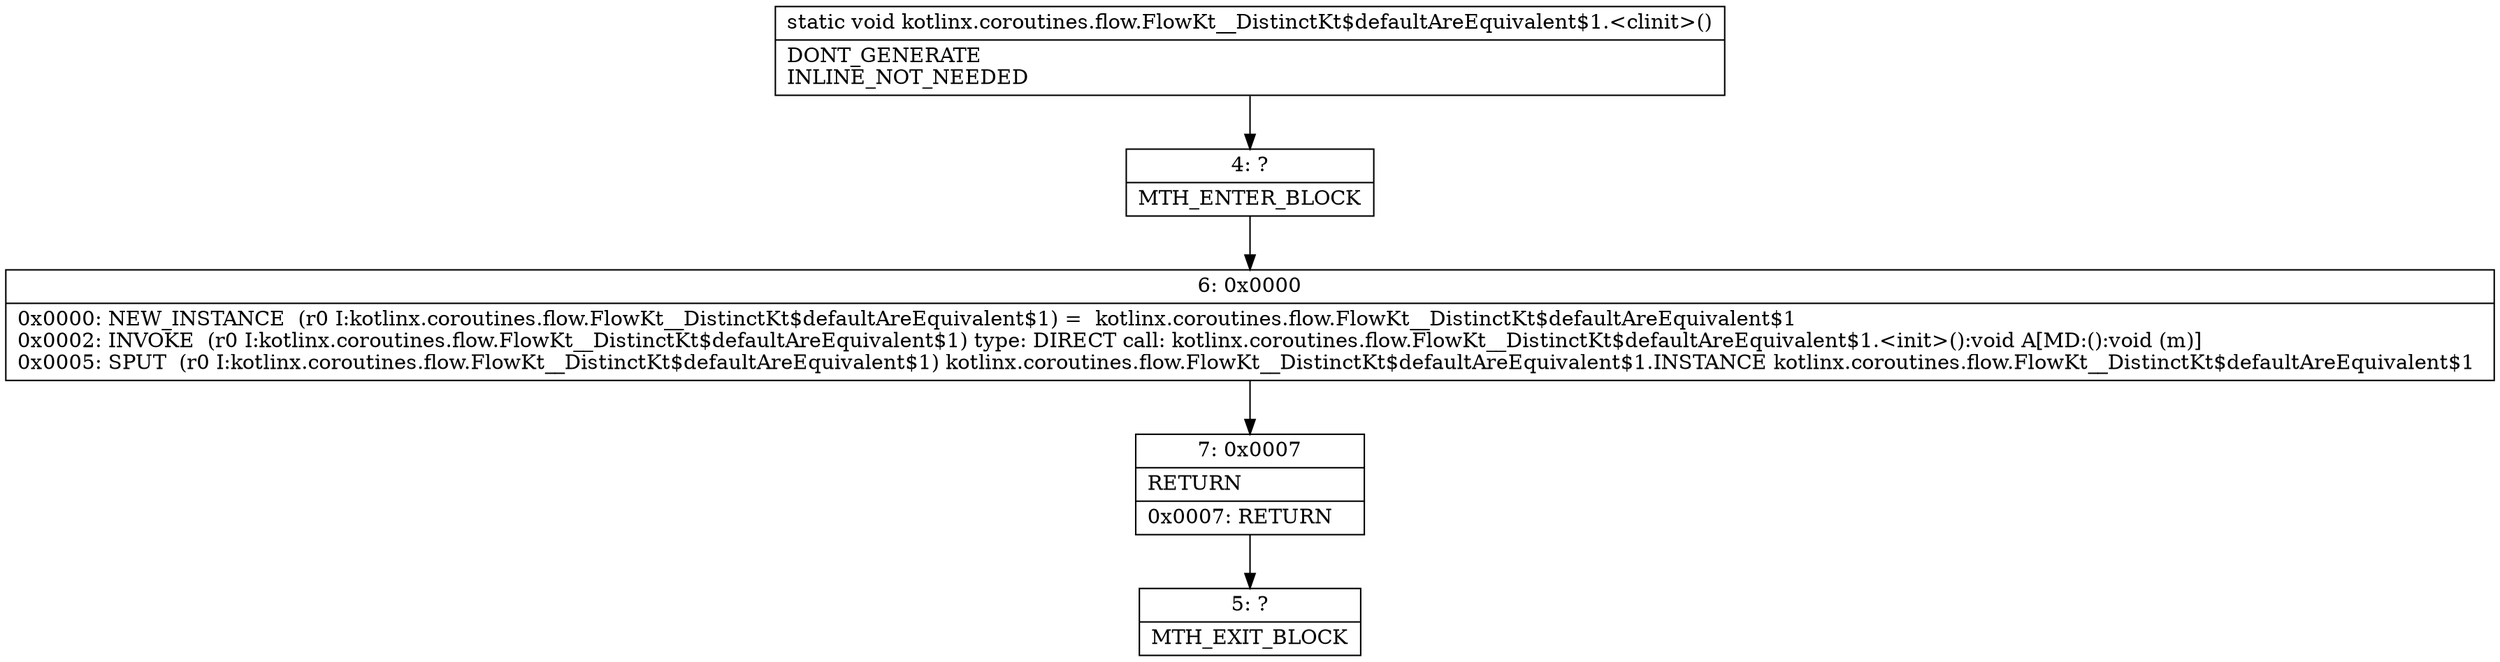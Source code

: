 digraph "CFG forkotlinx.coroutines.flow.FlowKt__DistinctKt$defaultAreEquivalent$1.\<clinit\>()V" {
Node_4 [shape=record,label="{4\:\ ?|MTH_ENTER_BLOCK\l}"];
Node_6 [shape=record,label="{6\:\ 0x0000|0x0000: NEW_INSTANCE  (r0 I:kotlinx.coroutines.flow.FlowKt__DistinctKt$defaultAreEquivalent$1) =  kotlinx.coroutines.flow.FlowKt__DistinctKt$defaultAreEquivalent$1 \l0x0002: INVOKE  (r0 I:kotlinx.coroutines.flow.FlowKt__DistinctKt$defaultAreEquivalent$1) type: DIRECT call: kotlinx.coroutines.flow.FlowKt__DistinctKt$defaultAreEquivalent$1.\<init\>():void A[MD:():void (m)]\l0x0005: SPUT  (r0 I:kotlinx.coroutines.flow.FlowKt__DistinctKt$defaultAreEquivalent$1) kotlinx.coroutines.flow.FlowKt__DistinctKt$defaultAreEquivalent$1.INSTANCE kotlinx.coroutines.flow.FlowKt__DistinctKt$defaultAreEquivalent$1 \l}"];
Node_7 [shape=record,label="{7\:\ 0x0007|RETURN\l|0x0007: RETURN   \l}"];
Node_5 [shape=record,label="{5\:\ ?|MTH_EXIT_BLOCK\l}"];
MethodNode[shape=record,label="{static void kotlinx.coroutines.flow.FlowKt__DistinctKt$defaultAreEquivalent$1.\<clinit\>()  | DONT_GENERATE\lINLINE_NOT_NEEDED\l}"];
MethodNode -> Node_4;Node_4 -> Node_6;
Node_6 -> Node_7;
Node_7 -> Node_5;
}

